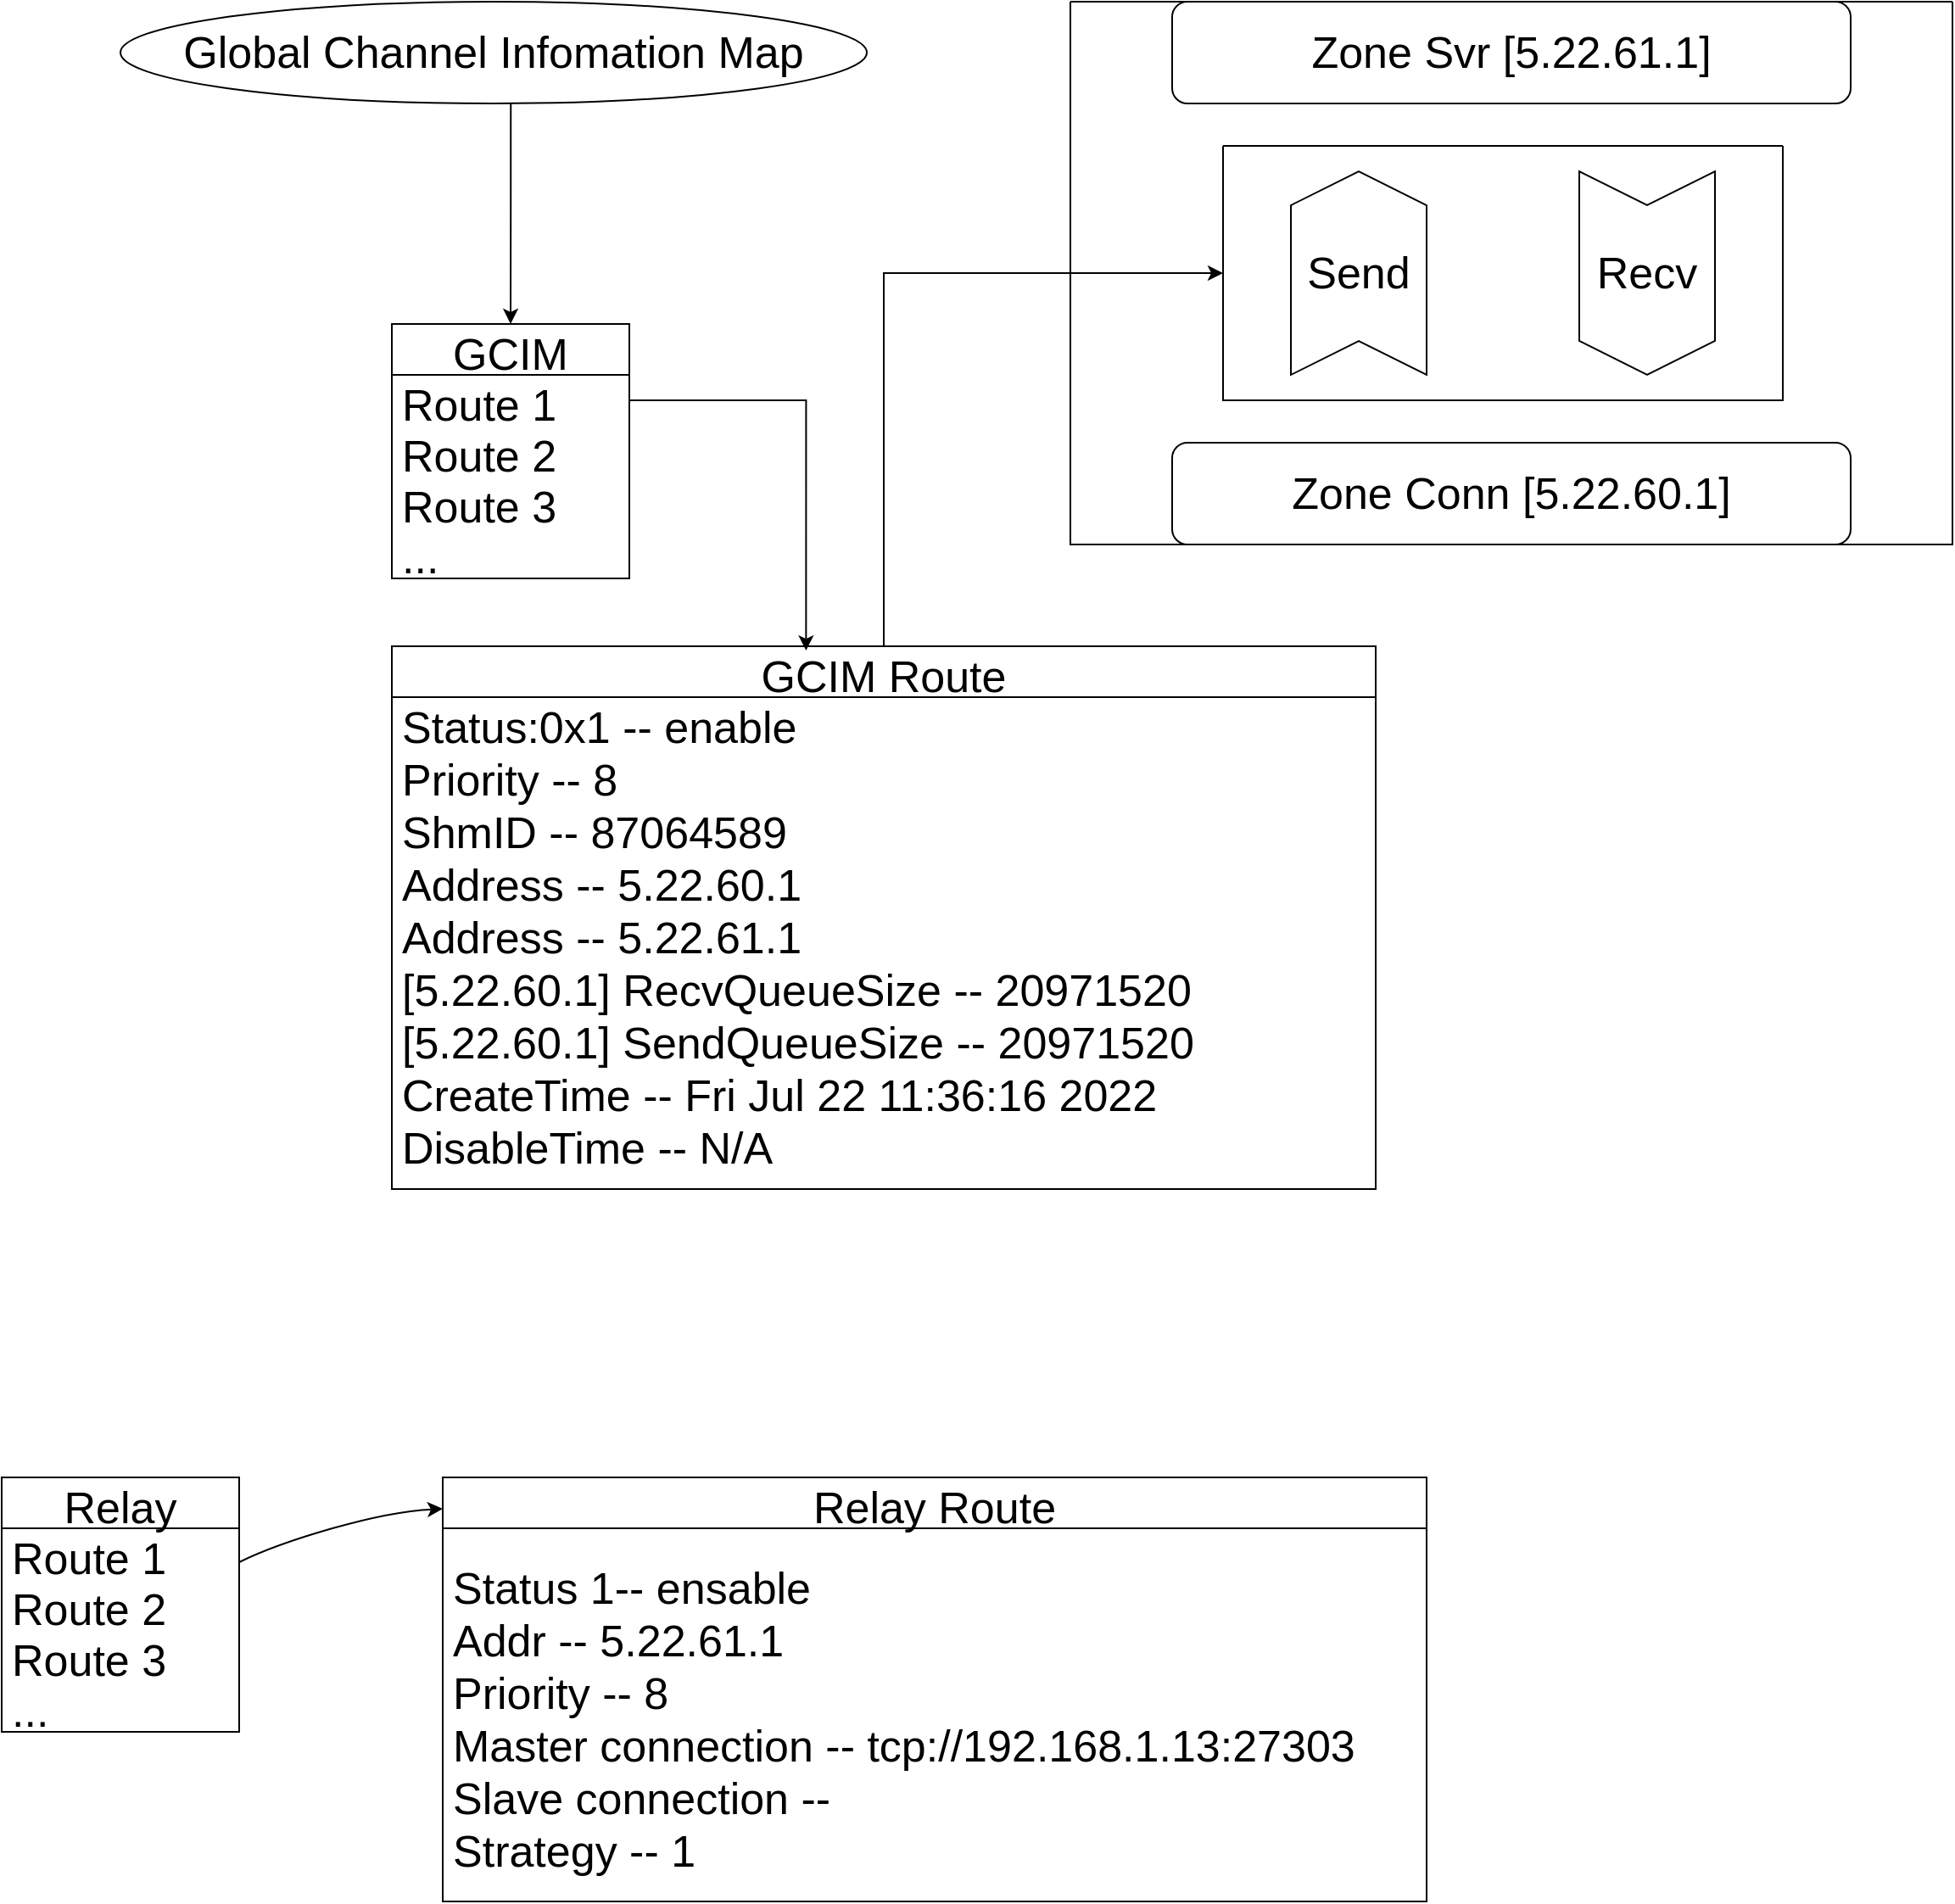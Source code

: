 <mxfile version="20.2.8" type="github"><diagram id="9C8BXqEMi8G2fBY_hOzv" name="第 1 页"><mxGraphModel dx="1105" dy="1833" grid="1" gridSize="10" guides="1" tooltips="1" connect="1" arrows="1" fold="1" page="1" pageScale="1" pageWidth="827" pageHeight="1169" math="0" shadow="0"><root><mxCell id="0"/><mxCell id="1" parent="0"/><mxCell id="mS4jbsxovYDRQPz6xjtq-28" value="" style="edgeStyle=orthogonalEdgeStyle;rounded=0;orthogonalLoop=1;jettySize=auto;html=1;fontSize=26;exitX=0.523;exitY=0.917;exitDx=0;exitDy=0;exitPerimeter=0;entryX=0.5;entryY=0;entryDx=0;entryDy=0;" edge="1" parent="1" source="mS4jbsxovYDRQPz6xjtq-27" target="mS4jbsxovYDRQPz6xjtq-5"><mxGeometry relative="1" as="geometry"><mxPoint x="30" y="-775" as="targetPoint"/></mxGeometry></mxCell><mxCell id="mS4jbsxovYDRQPz6xjtq-5" value="GCIM" style="swimlane;fontStyle=0;childLayout=stackLayout;horizontal=1;startSize=30;horizontalStack=0;resizeParent=1;resizeParentMax=0;resizeLast=0;collapsible=1;marginBottom=0;fontSize=26;" vertex="1" parent="1"><mxGeometry x="240" y="-960" width="140" height="150" as="geometry"/></mxCell><mxCell id="mS4jbsxovYDRQPz6xjtq-6" value="Route 1" style="text;strokeColor=none;fillColor=none;align=left;verticalAlign=middle;spacingLeft=4;spacingRight=4;overflow=hidden;points=[[0,0.5],[1,0.5]];portConstraint=eastwest;rotatable=0;fontSize=26;" vertex="1" parent="mS4jbsxovYDRQPz6xjtq-5"><mxGeometry y="30" width="140" height="30" as="geometry"/></mxCell><mxCell id="mS4jbsxovYDRQPz6xjtq-7" value="Route 2" style="text;strokeColor=none;fillColor=none;align=left;verticalAlign=middle;spacingLeft=4;spacingRight=4;overflow=hidden;points=[[0,0.5],[1,0.5]];portConstraint=eastwest;rotatable=0;fontSize=26;" vertex="1" parent="mS4jbsxovYDRQPz6xjtq-5"><mxGeometry y="60" width="140" height="30" as="geometry"/></mxCell><mxCell id="mS4jbsxovYDRQPz6xjtq-8" value="Route 3" style="text;strokeColor=none;fillColor=none;align=left;verticalAlign=middle;spacingLeft=4;spacingRight=4;overflow=hidden;points=[[0,0.5],[1,0.5]];portConstraint=eastwest;rotatable=0;fontSize=26;" vertex="1" parent="mS4jbsxovYDRQPz6xjtq-5"><mxGeometry y="90" width="140" height="30" as="geometry"/></mxCell><mxCell id="mS4jbsxovYDRQPz6xjtq-10" value="..." style="text;strokeColor=none;fillColor=none;align=left;verticalAlign=middle;spacingLeft=4;spacingRight=4;overflow=hidden;points=[[0,0.5],[1,0.5]];portConstraint=eastwest;rotatable=0;fontSize=26;" vertex="1" parent="mS4jbsxovYDRQPz6xjtq-5"><mxGeometry y="120" width="140" height="30" as="geometry"/></mxCell><mxCell id="mS4jbsxovYDRQPz6xjtq-48" style="edgeStyle=orthogonalEdgeStyle;rounded=0;orthogonalLoop=1;jettySize=auto;html=1;entryX=0;entryY=0.5;entryDx=0;entryDy=0;fontSize=26;" edge="1" parent="1" source="mS4jbsxovYDRQPz6xjtq-12" target="mS4jbsxovYDRQPz6xjtq-42"><mxGeometry relative="1" as="geometry"/></mxCell><mxCell id="mS4jbsxovYDRQPz6xjtq-12" value="GCIM Route" style="swimlane;fontStyle=0;childLayout=stackLayout;horizontal=1;startSize=30;horizontalStack=0;resizeParent=1;resizeParentMax=0;resizeLast=0;collapsible=1;marginBottom=0;fontSize=26;" vertex="1" parent="1"><mxGeometry x="240" y="-770" width="580" height="320" as="geometry"><mxRectangle x="360" y="-50" width="80" height="40" as="alternateBounds"/></mxGeometry></mxCell><mxCell id="mS4jbsxovYDRQPz6xjtq-13" value="Status:0x1 -- enable&#xA;Priority -- 8&#xA;ShmID -- 87064589&#xA;Address -- 5.22.60.1&#xA;Address -- 5.22.61.1&#xA;[5.22.60.1] RecvQueueSize -- 20971520&#xA;[5.22.60.1] SendQueueSize -- 20971520&#xA;CreateTime -- Fri Jul 22 11:36:16 2022&#xA;DisableTime -- N/A&#xA;" style="text;strokeColor=none;fillColor=none;align=left;verticalAlign=middle;spacingLeft=4;spacingRight=4;overflow=hidden;points=[[0,0.5],[1,0.5]];portConstraint=eastwest;rotatable=0;fontSize=26;" vertex="1" parent="mS4jbsxovYDRQPz6xjtq-12"><mxGeometry y="30" width="580" height="290" as="geometry"/></mxCell><mxCell id="mS4jbsxovYDRQPz6xjtq-22" value="Relay" style="swimlane;fontStyle=0;childLayout=stackLayout;horizontal=1;startSize=30;horizontalStack=0;resizeParent=1;resizeParentMax=0;resizeLast=0;collapsible=1;marginBottom=0;fontSize=26;" vertex="1" parent="1"><mxGeometry x="10" y="-280" width="140" height="150" as="geometry"/></mxCell><mxCell id="mS4jbsxovYDRQPz6xjtq-23" value="Route 1" style="text;strokeColor=none;fillColor=none;align=left;verticalAlign=middle;spacingLeft=4;spacingRight=4;overflow=hidden;points=[[0,0.5],[1,0.5]];portConstraint=eastwest;rotatable=0;fontSize=26;" vertex="1" parent="mS4jbsxovYDRQPz6xjtq-22"><mxGeometry y="30" width="140" height="30" as="geometry"/></mxCell><mxCell id="mS4jbsxovYDRQPz6xjtq-24" value="Route 2" style="text;strokeColor=none;fillColor=none;align=left;verticalAlign=middle;spacingLeft=4;spacingRight=4;overflow=hidden;points=[[0,0.5],[1,0.5]];portConstraint=eastwest;rotatable=0;fontSize=26;" vertex="1" parent="mS4jbsxovYDRQPz6xjtq-22"><mxGeometry y="60" width="140" height="30" as="geometry"/></mxCell><mxCell id="mS4jbsxovYDRQPz6xjtq-25" value="Route 3" style="text;strokeColor=none;fillColor=none;align=left;verticalAlign=middle;spacingLeft=4;spacingRight=4;overflow=hidden;points=[[0,0.5],[1,0.5]];portConstraint=eastwest;rotatable=0;fontSize=26;" vertex="1" parent="mS4jbsxovYDRQPz6xjtq-22"><mxGeometry y="90" width="140" height="30" as="geometry"/></mxCell><mxCell id="mS4jbsxovYDRQPz6xjtq-26" value="..." style="text;strokeColor=none;fillColor=none;align=left;verticalAlign=middle;spacingLeft=4;spacingRight=4;overflow=hidden;points=[[0,0.5],[1,0.5]];portConstraint=eastwest;rotatable=0;fontSize=26;" vertex="1" parent="mS4jbsxovYDRQPz6xjtq-22"><mxGeometry y="120" width="140" height="30" as="geometry"/></mxCell><mxCell id="mS4jbsxovYDRQPz6xjtq-27" value="Global Channel Infomation Map" style="ellipse;whiteSpace=wrap;html=1;fontSize=26;fontStyle=0;startSize=30;" vertex="1" parent="1"><mxGeometry x="80" y="-1150" width="440" height="60" as="geometry"/></mxCell><mxCell id="mS4jbsxovYDRQPz6xjtq-29" value="Relay Route" style="swimlane;fontStyle=0;childLayout=stackLayout;horizontal=1;startSize=30;horizontalStack=0;resizeParent=1;resizeParentMax=0;resizeLast=0;collapsible=1;marginBottom=0;fontSize=26;" vertex="1" parent="1"><mxGeometry x="270" y="-280" width="580" height="250" as="geometry"><mxRectangle x="360" y="-50" width="80" height="40" as="alternateBounds"/></mxGeometry></mxCell><mxCell id="mS4jbsxovYDRQPz6xjtq-30" value="Status 1-- ensable&#xA;Addr -- 5.22.61.1&#xA;Priority -- 8&#xA;Master connection -- tcp://192.168.1.13:27303&#xA;Slave connection -- &#xA;Strategy -- 1" style="text;strokeColor=none;fillColor=none;align=left;verticalAlign=middle;spacingLeft=4;spacingRight=4;overflow=hidden;points=[[0,0.5],[1,0.5]];portConstraint=eastwest;rotatable=0;fontSize=26;" vertex="1" parent="mS4jbsxovYDRQPz6xjtq-29"><mxGeometry y="30" width="580" height="220" as="geometry"/></mxCell><mxCell id="mS4jbsxovYDRQPz6xjtq-31" value="" style="curved=1;endArrow=classic;html=1;rounded=0;fontSize=26;entryX=0;entryY=0.074;entryDx=0;entryDy=0;entryPerimeter=0;" edge="1" parent="1" target="mS4jbsxovYDRQPz6xjtq-29"><mxGeometry width="50" height="50" relative="1" as="geometry"><mxPoint x="150" y="-230" as="sourcePoint"/><mxPoint x="-210" y="40" as="targetPoint"/><Array as="points"><mxPoint x="170" y="-240"/><mxPoint x="240" y="-260"/></Array></mxGeometry></mxCell><mxCell id="mS4jbsxovYDRQPz6xjtq-38" value="Zone Svr [5.22.61.1]" style="rounded=1;whiteSpace=wrap;html=1;fontSize=26;" vertex="1" parent="1"><mxGeometry x="700" y="-1150" width="400" height="60" as="geometry"/></mxCell><mxCell id="mS4jbsxovYDRQPz6xjtq-39" value="Zone Conn [5.22.60.1]" style="rounded=1;whiteSpace=wrap;html=1;fontSize=26;" vertex="1" parent="1"><mxGeometry x="700" y="-890" width="400" height="60" as="geometry"/></mxCell><mxCell id="mS4jbsxovYDRQPz6xjtq-40" value="Send" style="shape=step;perimeter=stepPerimeter;whiteSpace=wrap;html=1;fixedSize=1;fontSize=26;direction=north;" vertex="1" parent="1"><mxGeometry x="770" y="-1050" width="80" height="120" as="geometry"/></mxCell><mxCell id="mS4jbsxovYDRQPz6xjtq-41" value="Recv" style="shape=step;perimeter=stepPerimeter;whiteSpace=wrap;html=1;fixedSize=1;fontSize=26;direction=south;" vertex="1" parent="1"><mxGeometry x="940" y="-1050" width="80" height="120" as="geometry"/></mxCell><mxCell id="mS4jbsxovYDRQPz6xjtq-42" value="" style="swimlane;startSize=0;fontSize=26;" vertex="1" parent="1"><mxGeometry x="730" y="-1065" width="330" height="150" as="geometry"/></mxCell><mxCell id="mS4jbsxovYDRQPz6xjtq-47" style="edgeStyle=orthogonalEdgeStyle;rounded=0;orthogonalLoop=1;jettySize=auto;html=1;entryX=0.421;entryY=0.008;entryDx=0;entryDy=0;entryPerimeter=0;fontSize=26;" edge="1" parent="1" source="mS4jbsxovYDRQPz6xjtq-6" target="mS4jbsxovYDRQPz6xjtq-12"><mxGeometry relative="1" as="geometry"/></mxCell><mxCell id="mS4jbsxovYDRQPz6xjtq-49" value="" style="swimlane;startSize=0;fontSize=26;" vertex="1" parent="1"><mxGeometry x="640" y="-1150" width="520" height="320" as="geometry"/></mxCell></root></mxGraphModel></diagram></mxfile>